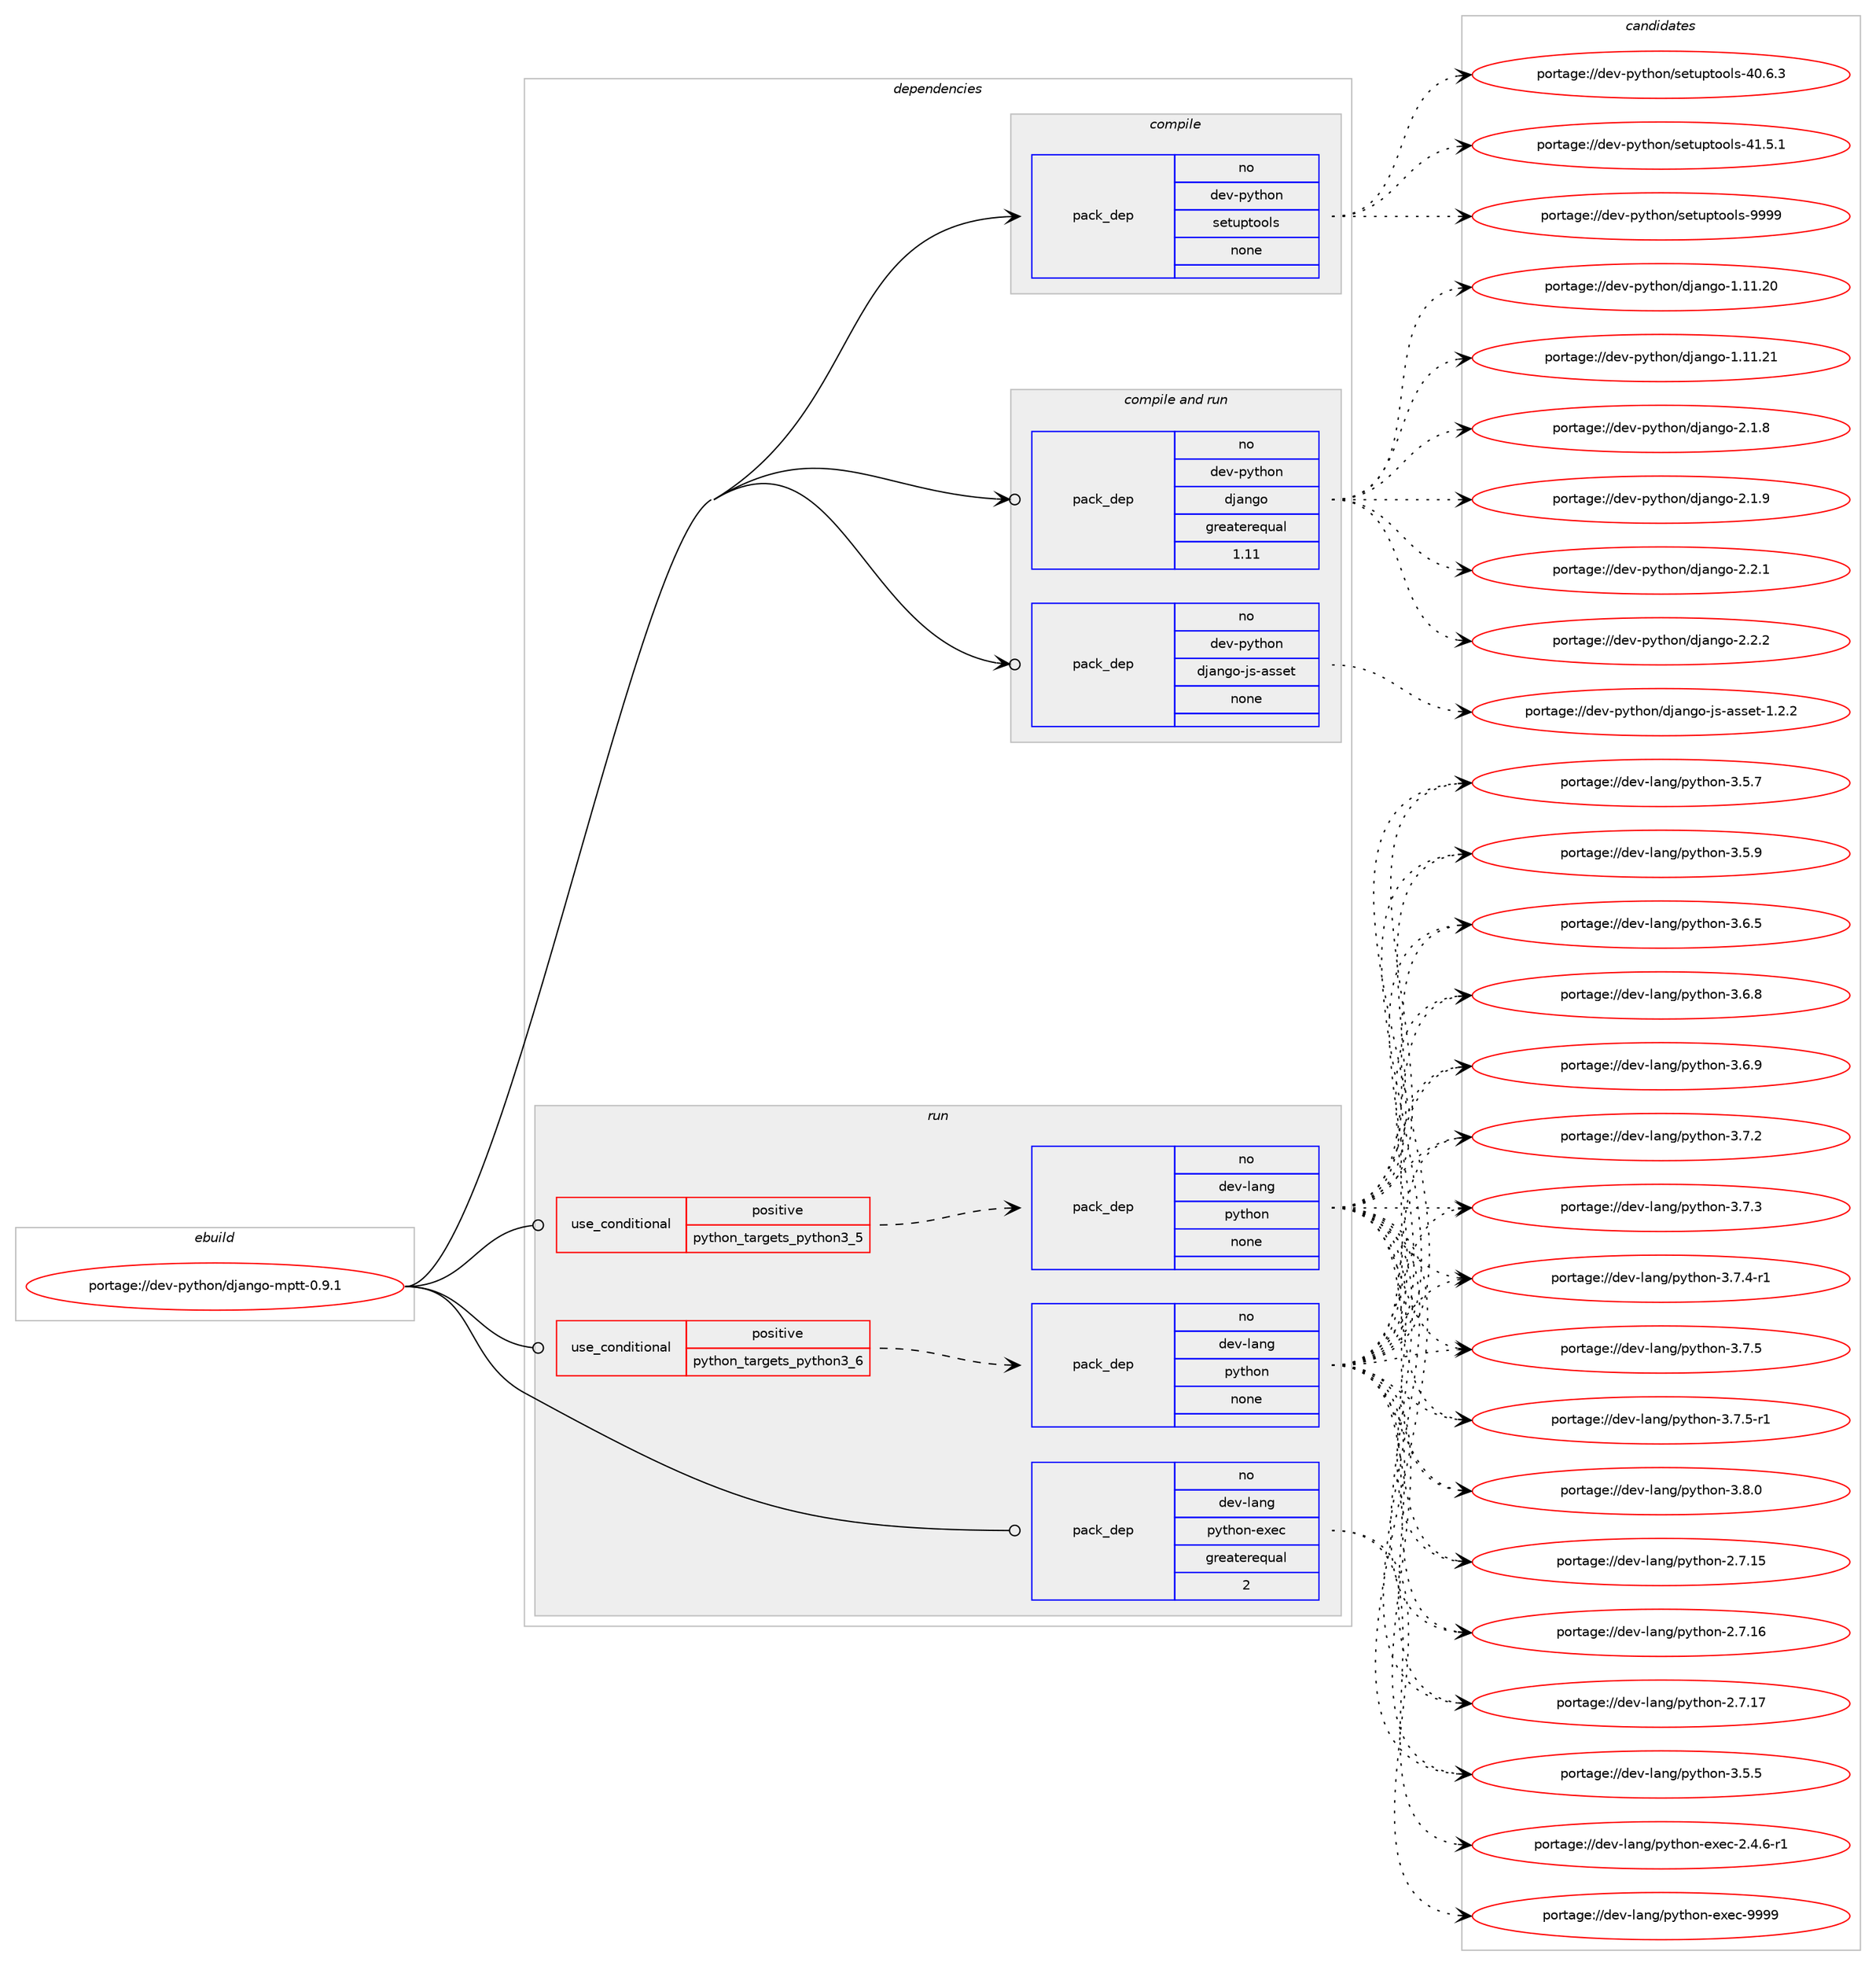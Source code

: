 digraph prolog {

# *************
# Graph options
# *************

newrank=true;
concentrate=true;
compound=true;
graph [rankdir=LR,fontname=Helvetica,fontsize=10,ranksep=1.5];#, ranksep=2.5, nodesep=0.2];
edge  [arrowhead=vee];
node  [fontname=Helvetica,fontsize=10];

# **********
# The ebuild
# **********

subgraph cluster_leftcol {
color=gray;
rank=same;
label=<<i>ebuild</i>>;
id [label="portage://dev-python/django-mptt-0.9.1", color=red, width=4, href="../dev-python/django-mptt-0.9.1.svg"];
}

# ****************
# The dependencies
# ****************

subgraph cluster_midcol {
color=gray;
label=<<i>dependencies</i>>;
subgraph cluster_compile {
fillcolor="#eeeeee";
style=filled;
label=<<i>compile</i>>;
subgraph pack105624 {
dependency136716 [label=<<TABLE BORDER="0" CELLBORDER="1" CELLSPACING="0" CELLPADDING="4" WIDTH="220"><TR><TD ROWSPAN="6" CELLPADDING="30">pack_dep</TD></TR><TR><TD WIDTH="110">no</TD></TR><TR><TD>dev-python</TD></TR><TR><TD>setuptools</TD></TR><TR><TD>none</TD></TR><TR><TD></TD></TR></TABLE>>, shape=none, color=blue];
}
id:e -> dependency136716:w [weight=20,style="solid",arrowhead="vee"];
}
subgraph cluster_compileandrun {
fillcolor="#eeeeee";
style=filled;
label=<<i>compile and run</i>>;
subgraph pack105625 {
dependency136717 [label=<<TABLE BORDER="0" CELLBORDER="1" CELLSPACING="0" CELLPADDING="4" WIDTH="220"><TR><TD ROWSPAN="6" CELLPADDING="30">pack_dep</TD></TR><TR><TD WIDTH="110">no</TD></TR><TR><TD>dev-python</TD></TR><TR><TD>django</TD></TR><TR><TD>greaterequal</TD></TR><TR><TD>1.11</TD></TR></TABLE>>, shape=none, color=blue];
}
id:e -> dependency136717:w [weight=20,style="solid",arrowhead="odotvee"];
subgraph pack105626 {
dependency136718 [label=<<TABLE BORDER="0" CELLBORDER="1" CELLSPACING="0" CELLPADDING="4" WIDTH="220"><TR><TD ROWSPAN="6" CELLPADDING="30">pack_dep</TD></TR><TR><TD WIDTH="110">no</TD></TR><TR><TD>dev-python</TD></TR><TR><TD>django-js-asset</TD></TR><TR><TD>none</TD></TR><TR><TD></TD></TR></TABLE>>, shape=none, color=blue];
}
id:e -> dependency136718:w [weight=20,style="solid",arrowhead="odotvee"];
}
subgraph cluster_run {
fillcolor="#eeeeee";
style=filled;
label=<<i>run</i>>;
subgraph cond27775 {
dependency136719 [label=<<TABLE BORDER="0" CELLBORDER="1" CELLSPACING="0" CELLPADDING="4"><TR><TD ROWSPAN="3" CELLPADDING="10">use_conditional</TD></TR><TR><TD>positive</TD></TR><TR><TD>python_targets_python3_5</TD></TR></TABLE>>, shape=none, color=red];
subgraph pack105627 {
dependency136720 [label=<<TABLE BORDER="0" CELLBORDER="1" CELLSPACING="0" CELLPADDING="4" WIDTH="220"><TR><TD ROWSPAN="6" CELLPADDING="30">pack_dep</TD></TR><TR><TD WIDTH="110">no</TD></TR><TR><TD>dev-lang</TD></TR><TR><TD>python</TD></TR><TR><TD>none</TD></TR><TR><TD></TD></TR></TABLE>>, shape=none, color=blue];
}
dependency136719:e -> dependency136720:w [weight=20,style="dashed",arrowhead="vee"];
}
id:e -> dependency136719:w [weight=20,style="solid",arrowhead="odot"];
subgraph cond27776 {
dependency136721 [label=<<TABLE BORDER="0" CELLBORDER="1" CELLSPACING="0" CELLPADDING="4"><TR><TD ROWSPAN="3" CELLPADDING="10">use_conditional</TD></TR><TR><TD>positive</TD></TR><TR><TD>python_targets_python3_6</TD></TR></TABLE>>, shape=none, color=red];
subgraph pack105628 {
dependency136722 [label=<<TABLE BORDER="0" CELLBORDER="1" CELLSPACING="0" CELLPADDING="4" WIDTH="220"><TR><TD ROWSPAN="6" CELLPADDING="30">pack_dep</TD></TR><TR><TD WIDTH="110">no</TD></TR><TR><TD>dev-lang</TD></TR><TR><TD>python</TD></TR><TR><TD>none</TD></TR><TR><TD></TD></TR></TABLE>>, shape=none, color=blue];
}
dependency136721:e -> dependency136722:w [weight=20,style="dashed",arrowhead="vee"];
}
id:e -> dependency136721:w [weight=20,style="solid",arrowhead="odot"];
subgraph pack105629 {
dependency136723 [label=<<TABLE BORDER="0" CELLBORDER="1" CELLSPACING="0" CELLPADDING="4" WIDTH="220"><TR><TD ROWSPAN="6" CELLPADDING="30">pack_dep</TD></TR><TR><TD WIDTH="110">no</TD></TR><TR><TD>dev-lang</TD></TR><TR><TD>python-exec</TD></TR><TR><TD>greaterequal</TD></TR><TR><TD>2</TD></TR></TABLE>>, shape=none, color=blue];
}
id:e -> dependency136723:w [weight=20,style="solid",arrowhead="odot"];
}
}

# **************
# The candidates
# **************

subgraph cluster_choices {
rank=same;
color=gray;
label=<<i>candidates</i>>;

subgraph choice105624 {
color=black;
nodesep=1;
choiceportage100101118451121211161041111104711510111611711211611111110811545524846544651 [label="portage://dev-python/setuptools-40.6.3", color=red, width=4,href="../dev-python/setuptools-40.6.3.svg"];
choiceportage100101118451121211161041111104711510111611711211611111110811545524946534649 [label="portage://dev-python/setuptools-41.5.1", color=red, width=4,href="../dev-python/setuptools-41.5.1.svg"];
choiceportage10010111845112121116104111110471151011161171121161111111081154557575757 [label="portage://dev-python/setuptools-9999", color=red, width=4,href="../dev-python/setuptools-9999.svg"];
dependency136716:e -> choiceportage100101118451121211161041111104711510111611711211611111110811545524846544651:w [style=dotted,weight="100"];
dependency136716:e -> choiceportage100101118451121211161041111104711510111611711211611111110811545524946534649:w [style=dotted,weight="100"];
dependency136716:e -> choiceportage10010111845112121116104111110471151011161171121161111111081154557575757:w [style=dotted,weight="100"];
}
subgraph choice105625 {
color=black;
nodesep=1;
choiceportage1001011184511212111610411111047100106971101031114549464949465048 [label="portage://dev-python/django-1.11.20", color=red, width=4,href="../dev-python/django-1.11.20.svg"];
choiceportage1001011184511212111610411111047100106971101031114549464949465049 [label="portage://dev-python/django-1.11.21", color=red, width=4,href="../dev-python/django-1.11.21.svg"];
choiceportage100101118451121211161041111104710010697110103111455046494656 [label="portage://dev-python/django-2.1.8", color=red, width=4,href="../dev-python/django-2.1.8.svg"];
choiceportage100101118451121211161041111104710010697110103111455046494657 [label="portage://dev-python/django-2.1.9", color=red, width=4,href="../dev-python/django-2.1.9.svg"];
choiceportage100101118451121211161041111104710010697110103111455046504649 [label="portage://dev-python/django-2.2.1", color=red, width=4,href="../dev-python/django-2.2.1.svg"];
choiceportage100101118451121211161041111104710010697110103111455046504650 [label="portage://dev-python/django-2.2.2", color=red, width=4,href="../dev-python/django-2.2.2.svg"];
dependency136717:e -> choiceportage1001011184511212111610411111047100106971101031114549464949465048:w [style=dotted,weight="100"];
dependency136717:e -> choiceportage1001011184511212111610411111047100106971101031114549464949465049:w [style=dotted,weight="100"];
dependency136717:e -> choiceportage100101118451121211161041111104710010697110103111455046494656:w [style=dotted,weight="100"];
dependency136717:e -> choiceportage100101118451121211161041111104710010697110103111455046494657:w [style=dotted,weight="100"];
dependency136717:e -> choiceportage100101118451121211161041111104710010697110103111455046504649:w [style=dotted,weight="100"];
dependency136717:e -> choiceportage100101118451121211161041111104710010697110103111455046504650:w [style=dotted,weight="100"];
}
subgraph choice105626 {
color=black;
nodesep=1;
choiceportage100101118451121211161041111104710010697110103111451061154597115115101116454946504650 [label="portage://dev-python/django-js-asset-1.2.2", color=red, width=4,href="../dev-python/django-js-asset-1.2.2.svg"];
dependency136718:e -> choiceportage100101118451121211161041111104710010697110103111451061154597115115101116454946504650:w [style=dotted,weight="100"];
}
subgraph choice105627 {
color=black;
nodesep=1;
choiceportage10010111845108971101034711212111610411111045504655464953 [label="portage://dev-lang/python-2.7.15", color=red, width=4,href="../dev-lang/python-2.7.15.svg"];
choiceportage10010111845108971101034711212111610411111045504655464954 [label="portage://dev-lang/python-2.7.16", color=red, width=4,href="../dev-lang/python-2.7.16.svg"];
choiceportage10010111845108971101034711212111610411111045504655464955 [label="portage://dev-lang/python-2.7.17", color=red, width=4,href="../dev-lang/python-2.7.17.svg"];
choiceportage100101118451089711010347112121116104111110455146534653 [label="portage://dev-lang/python-3.5.5", color=red, width=4,href="../dev-lang/python-3.5.5.svg"];
choiceportage100101118451089711010347112121116104111110455146534655 [label="portage://dev-lang/python-3.5.7", color=red, width=4,href="../dev-lang/python-3.5.7.svg"];
choiceportage100101118451089711010347112121116104111110455146534657 [label="portage://dev-lang/python-3.5.9", color=red, width=4,href="../dev-lang/python-3.5.9.svg"];
choiceportage100101118451089711010347112121116104111110455146544653 [label="portage://dev-lang/python-3.6.5", color=red, width=4,href="../dev-lang/python-3.6.5.svg"];
choiceportage100101118451089711010347112121116104111110455146544656 [label="portage://dev-lang/python-3.6.8", color=red, width=4,href="../dev-lang/python-3.6.8.svg"];
choiceportage100101118451089711010347112121116104111110455146544657 [label="portage://dev-lang/python-3.6.9", color=red, width=4,href="../dev-lang/python-3.6.9.svg"];
choiceportage100101118451089711010347112121116104111110455146554650 [label="portage://dev-lang/python-3.7.2", color=red, width=4,href="../dev-lang/python-3.7.2.svg"];
choiceportage100101118451089711010347112121116104111110455146554651 [label="portage://dev-lang/python-3.7.3", color=red, width=4,href="../dev-lang/python-3.7.3.svg"];
choiceportage1001011184510897110103471121211161041111104551465546524511449 [label="portage://dev-lang/python-3.7.4-r1", color=red, width=4,href="../dev-lang/python-3.7.4-r1.svg"];
choiceportage100101118451089711010347112121116104111110455146554653 [label="portage://dev-lang/python-3.7.5", color=red, width=4,href="../dev-lang/python-3.7.5.svg"];
choiceportage1001011184510897110103471121211161041111104551465546534511449 [label="portage://dev-lang/python-3.7.5-r1", color=red, width=4,href="../dev-lang/python-3.7.5-r1.svg"];
choiceportage100101118451089711010347112121116104111110455146564648 [label="portage://dev-lang/python-3.8.0", color=red, width=4,href="../dev-lang/python-3.8.0.svg"];
dependency136720:e -> choiceportage10010111845108971101034711212111610411111045504655464953:w [style=dotted,weight="100"];
dependency136720:e -> choiceportage10010111845108971101034711212111610411111045504655464954:w [style=dotted,weight="100"];
dependency136720:e -> choiceportage10010111845108971101034711212111610411111045504655464955:w [style=dotted,weight="100"];
dependency136720:e -> choiceportage100101118451089711010347112121116104111110455146534653:w [style=dotted,weight="100"];
dependency136720:e -> choiceportage100101118451089711010347112121116104111110455146534655:w [style=dotted,weight="100"];
dependency136720:e -> choiceportage100101118451089711010347112121116104111110455146534657:w [style=dotted,weight="100"];
dependency136720:e -> choiceportage100101118451089711010347112121116104111110455146544653:w [style=dotted,weight="100"];
dependency136720:e -> choiceportage100101118451089711010347112121116104111110455146544656:w [style=dotted,weight="100"];
dependency136720:e -> choiceportage100101118451089711010347112121116104111110455146544657:w [style=dotted,weight="100"];
dependency136720:e -> choiceportage100101118451089711010347112121116104111110455146554650:w [style=dotted,weight="100"];
dependency136720:e -> choiceportage100101118451089711010347112121116104111110455146554651:w [style=dotted,weight="100"];
dependency136720:e -> choiceportage1001011184510897110103471121211161041111104551465546524511449:w [style=dotted,weight="100"];
dependency136720:e -> choiceportage100101118451089711010347112121116104111110455146554653:w [style=dotted,weight="100"];
dependency136720:e -> choiceportage1001011184510897110103471121211161041111104551465546534511449:w [style=dotted,weight="100"];
dependency136720:e -> choiceportage100101118451089711010347112121116104111110455146564648:w [style=dotted,weight="100"];
}
subgraph choice105628 {
color=black;
nodesep=1;
choiceportage10010111845108971101034711212111610411111045504655464953 [label="portage://dev-lang/python-2.7.15", color=red, width=4,href="../dev-lang/python-2.7.15.svg"];
choiceportage10010111845108971101034711212111610411111045504655464954 [label="portage://dev-lang/python-2.7.16", color=red, width=4,href="../dev-lang/python-2.7.16.svg"];
choiceportage10010111845108971101034711212111610411111045504655464955 [label="portage://dev-lang/python-2.7.17", color=red, width=4,href="../dev-lang/python-2.7.17.svg"];
choiceportage100101118451089711010347112121116104111110455146534653 [label="portage://dev-lang/python-3.5.5", color=red, width=4,href="../dev-lang/python-3.5.5.svg"];
choiceportage100101118451089711010347112121116104111110455146534655 [label="portage://dev-lang/python-3.5.7", color=red, width=4,href="../dev-lang/python-3.5.7.svg"];
choiceportage100101118451089711010347112121116104111110455146534657 [label="portage://dev-lang/python-3.5.9", color=red, width=4,href="../dev-lang/python-3.5.9.svg"];
choiceportage100101118451089711010347112121116104111110455146544653 [label="portage://dev-lang/python-3.6.5", color=red, width=4,href="../dev-lang/python-3.6.5.svg"];
choiceportage100101118451089711010347112121116104111110455146544656 [label="portage://dev-lang/python-3.6.8", color=red, width=4,href="../dev-lang/python-3.6.8.svg"];
choiceportage100101118451089711010347112121116104111110455146544657 [label="portage://dev-lang/python-3.6.9", color=red, width=4,href="../dev-lang/python-3.6.9.svg"];
choiceportage100101118451089711010347112121116104111110455146554650 [label="portage://dev-lang/python-3.7.2", color=red, width=4,href="../dev-lang/python-3.7.2.svg"];
choiceportage100101118451089711010347112121116104111110455146554651 [label="portage://dev-lang/python-3.7.3", color=red, width=4,href="../dev-lang/python-3.7.3.svg"];
choiceportage1001011184510897110103471121211161041111104551465546524511449 [label="portage://dev-lang/python-3.7.4-r1", color=red, width=4,href="../dev-lang/python-3.7.4-r1.svg"];
choiceportage100101118451089711010347112121116104111110455146554653 [label="portage://dev-lang/python-3.7.5", color=red, width=4,href="../dev-lang/python-3.7.5.svg"];
choiceportage1001011184510897110103471121211161041111104551465546534511449 [label="portage://dev-lang/python-3.7.5-r1", color=red, width=4,href="../dev-lang/python-3.7.5-r1.svg"];
choiceportage100101118451089711010347112121116104111110455146564648 [label="portage://dev-lang/python-3.8.0", color=red, width=4,href="../dev-lang/python-3.8.0.svg"];
dependency136722:e -> choiceportage10010111845108971101034711212111610411111045504655464953:w [style=dotted,weight="100"];
dependency136722:e -> choiceportage10010111845108971101034711212111610411111045504655464954:w [style=dotted,weight="100"];
dependency136722:e -> choiceportage10010111845108971101034711212111610411111045504655464955:w [style=dotted,weight="100"];
dependency136722:e -> choiceportage100101118451089711010347112121116104111110455146534653:w [style=dotted,weight="100"];
dependency136722:e -> choiceportage100101118451089711010347112121116104111110455146534655:w [style=dotted,weight="100"];
dependency136722:e -> choiceportage100101118451089711010347112121116104111110455146534657:w [style=dotted,weight="100"];
dependency136722:e -> choiceportage100101118451089711010347112121116104111110455146544653:w [style=dotted,weight="100"];
dependency136722:e -> choiceportage100101118451089711010347112121116104111110455146544656:w [style=dotted,weight="100"];
dependency136722:e -> choiceportage100101118451089711010347112121116104111110455146544657:w [style=dotted,weight="100"];
dependency136722:e -> choiceportage100101118451089711010347112121116104111110455146554650:w [style=dotted,weight="100"];
dependency136722:e -> choiceportage100101118451089711010347112121116104111110455146554651:w [style=dotted,weight="100"];
dependency136722:e -> choiceportage1001011184510897110103471121211161041111104551465546524511449:w [style=dotted,weight="100"];
dependency136722:e -> choiceportage100101118451089711010347112121116104111110455146554653:w [style=dotted,weight="100"];
dependency136722:e -> choiceportage1001011184510897110103471121211161041111104551465546534511449:w [style=dotted,weight="100"];
dependency136722:e -> choiceportage100101118451089711010347112121116104111110455146564648:w [style=dotted,weight="100"];
}
subgraph choice105629 {
color=black;
nodesep=1;
choiceportage10010111845108971101034711212111610411111045101120101994550465246544511449 [label="portage://dev-lang/python-exec-2.4.6-r1", color=red, width=4,href="../dev-lang/python-exec-2.4.6-r1.svg"];
choiceportage10010111845108971101034711212111610411111045101120101994557575757 [label="portage://dev-lang/python-exec-9999", color=red, width=4,href="../dev-lang/python-exec-9999.svg"];
dependency136723:e -> choiceportage10010111845108971101034711212111610411111045101120101994550465246544511449:w [style=dotted,weight="100"];
dependency136723:e -> choiceportage10010111845108971101034711212111610411111045101120101994557575757:w [style=dotted,weight="100"];
}
}

}
